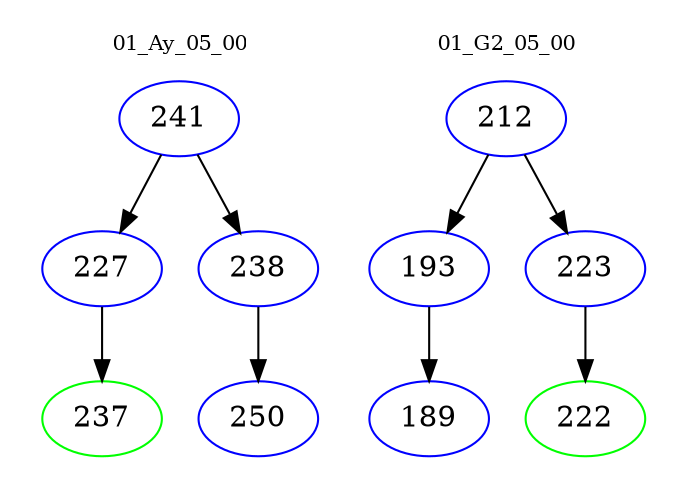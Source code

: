 digraph{
subgraph cluster_0 {
color = white
label = "01_Ay_05_00";
fontsize=10;
T0_241 [label="241", color="blue"]
T0_241 -> T0_227 [color="black"]
T0_227 [label="227", color="blue"]
T0_227 -> T0_237 [color="black"]
T0_237 [label="237", color="green"]
T0_241 -> T0_238 [color="black"]
T0_238 [label="238", color="blue"]
T0_238 -> T0_250 [color="black"]
T0_250 [label="250", color="blue"]
}
subgraph cluster_1 {
color = white
label = "01_G2_05_00";
fontsize=10;
T1_212 [label="212", color="blue"]
T1_212 -> T1_193 [color="black"]
T1_193 [label="193", color="blue"]
T1_193 -> T1_189 [color="black"]
T1_189 [label="189", color="blue"]
T1_212 -> T1_223 [color="black"]
T1_223 [label="223", color="blue"]
T1_223 -> T1_222 [color="black"]
T1_222 [label="222", color="green"]
}
}
